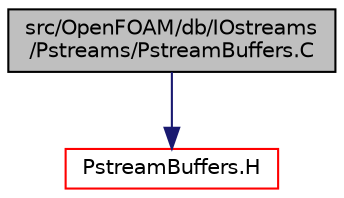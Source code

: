 digraph "src/OpenFOAM/db/IOstreams/Pstreams/PstreamBuffers.C"
{
  bgcolor="transparent";
  edge [fontname="Helvetica",fontsize="10",labelfontname="Helvetica",labelfontsize="10"];
  node [fontname="Helvetica",fontsize="10",shape=record];
  Node0 [label="src/OpenFOAM/db/IOstreams\l/Pstreams/PstreamBuffers.C",height=0.2,width=0.4,color="black", fillcolor="grey75", style="filled", fontcolor="black"];
  Node0 -> Node1 [color="midnightblue",fontsize="10",style="solid",fontname="Helvetica"];
  Node1 [label="PstreamBuffers.H",height=0.2,width=0.4,color="red",URL="$a09866.html"];
}
